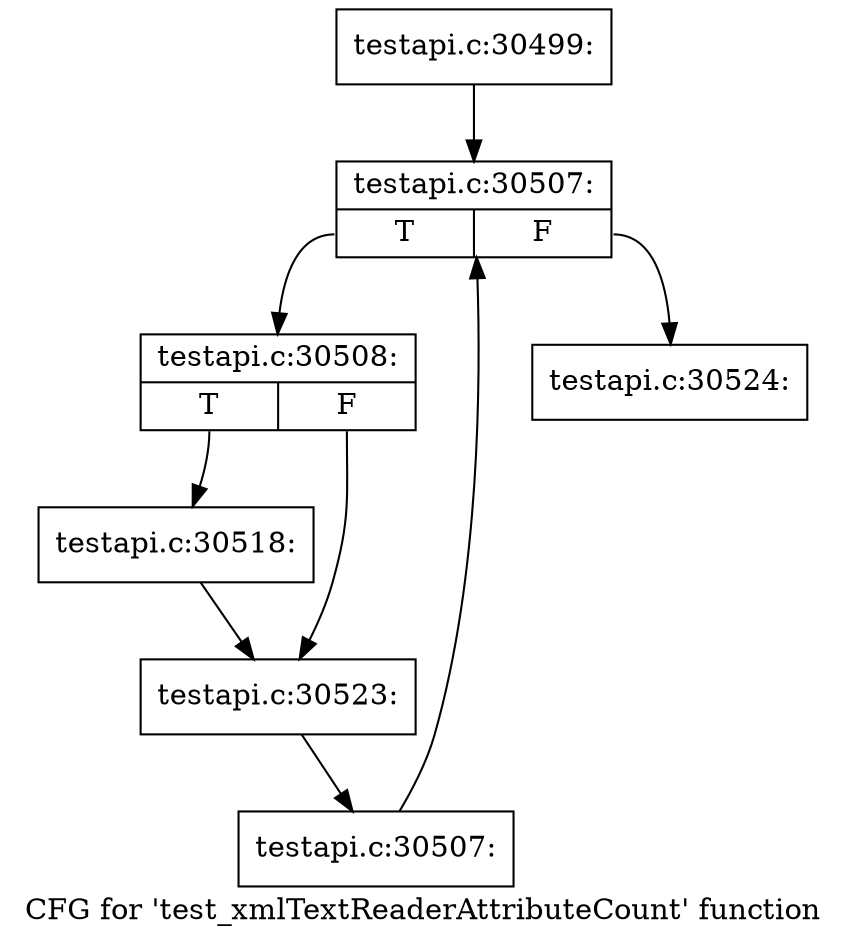 digraph "CFG for 'test_xmlTextReaderAttributeCount' function" {
	label="CFG for 'test_xmlTextReaderAttributeCount' function";

	Node0x5129d30 [shape=record,label="{testapi.c:30499:}"];
	Node0x5129d30 -> Node0x5132e90;
	Node0x5132e90 [shape=record,label="{testapi.c:30507:|{<s0>T|<s1>F}}"];
	Node0x5132e90:s0 -> Node0x5133170;
	Node0x5132e90:s1 -> Node0x5132cf0;
	Node0x5133170 [shape=record,label="{testapi.c:30508:|{<s0>T|<s1>F}}"];
	Node0x5133170:s0 -> Node0x5134040;
	Node0x5133170:s1 -> Node0x5134370;
	Node0x5134040 [shape=record,label="{testapi.c:30518:}"];
	Node0x5134040 -> Node0x5134370;
	Node0x5134370 [shape=record,label="{testapi.c:30523:}"];
	Node0x5134370 -> Node0x51330e0;
	Node0x51330e0 [shape=record,label="{testapi.c:30507:}"];
	Node0x51330e0 -> Node0x5132e90;
	Node0x5132cf0 [shape=record,label="{testapi.c:30524:}"];
}
